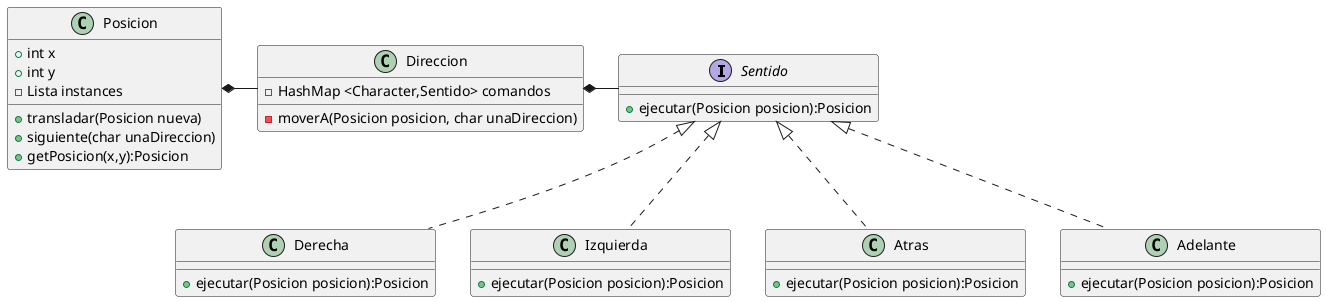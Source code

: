 @startuml
'https://plantuml.com/class-diagram

interface Sentido
{
    +ejecutar(Posicion posicion):Posicion
}

class Derecha{
+ejecutar(Posicion posicion):Posicion
}
class Izquierda
{
+ejecutar(Posicion posicion):Posicion
}
class Atras{
+ejecutar(Posicion posicion):Posicion
}
class Adelante{
+ejecutar(Posicion posicion):Posicion
}

class Direccion
{
    -HashMap <Character,Sentido> comandos
    -moverA(Posicion posicion, char unaDireccion)
}

class Posicion
{
    +int x
    +int y
    -Lista instances
    +transladar(Posicion nueva)
    +siguiente(char unaDireccion)
    + getPosicion(x,y):Posicion
}


Posicion *- Direccion
Direccion *- Sentido


Sentido <|.. Atras
Sentido <|.. Adelante
Sentido <|.. Izquierda
Sentido <|.. Derecha


@enduml